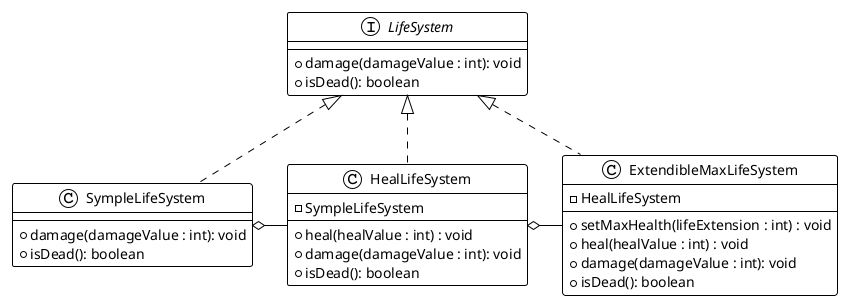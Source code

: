 @startuml LifeSystem 
!theme plain

interface LifeSystem{ 
    + damage(damageValue : int): void
    + isDead(): boolean
}

class SympleLifeSystem {
    + damage(damageValue : int): void
    + isDead(): boolean 
}

class HealLifeSystem {
    - SympleLifeSystem
    + heal(healValue : int) : void
    + damage(damageValue : int): void
    + isDead(): boolean 
}

class ExtendibleMaxLifeSystem { 
    - HealLifeSystem
    + setMaxHealth(lifeExtension : int) : void
    + heal(healValue : int) : void
    + damage(damageValue : int): void
    + isDead(): boolean  
}

class SympleLifeSystem implements LifeSystem 
class HealLifeSystem implements LifeSystem
class ExtendibleMaxLifeSystem implements LifeSystem
HealLifeSystem -L-o SympleLifeSystem
ExtendibleMaxLifeSystem -L-o HealLifeSystem

@enduml